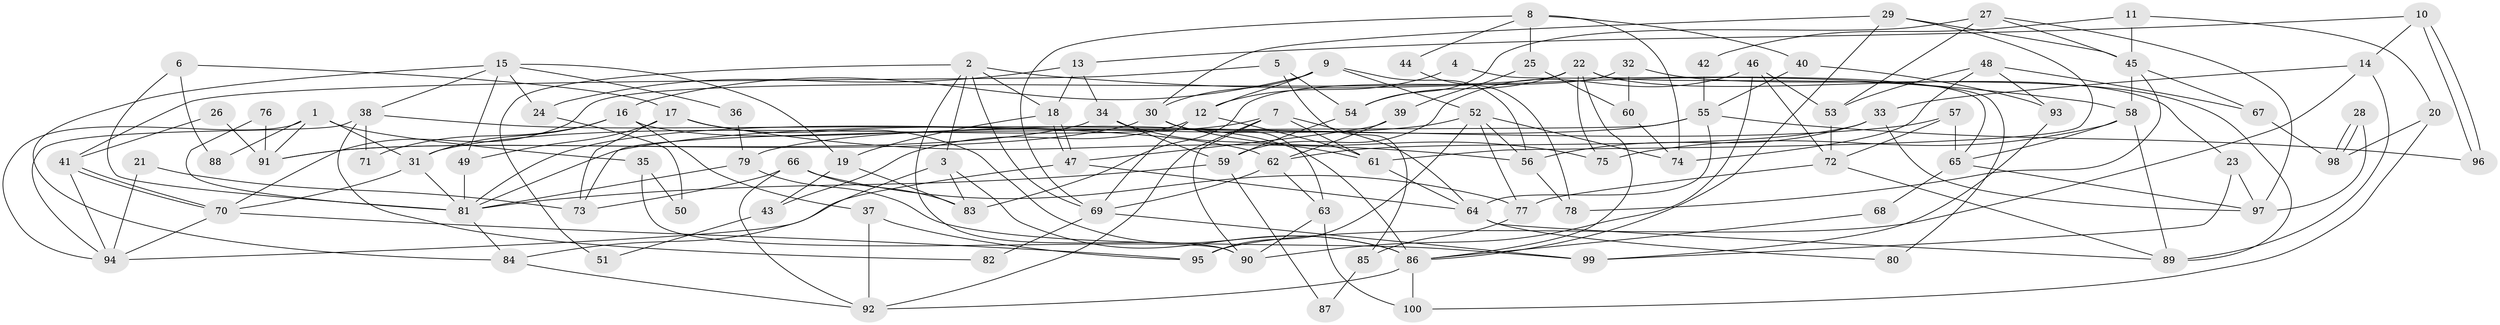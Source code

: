 // Generated by graph-tools (version 1.1) at 2025/11/02/21/25 10:11:14]
// undirected, 100 vertices, 200 edges
graph export_dot {
graph [start="1"]
  node [color=gray90,style=filled];
  1;
  2;
  3;
  4;
  5;
  6;
  7;
  8;
  9;
  10;
  11;
  12;
  13;
  14;
  15;
  16;
  17;
  18;
  19;
  20;
  21;
  22;
  23;
  24;
  25;
  26;
  27;
  28;
  29;
  30;
  31;
  32;
  33;
  34;
  35;
  36;
  37;
  38;
  39;
  40;
  41;
  42;
  43;
  44;
  45;
  46;
  47;
  48;
  49;
  50;
  51;
  52;
  53;
  54;
  55;
  56;
  57;
  58;
  59;
  60;
  61;
  62;
  63;
  64;
  65;
  66;
  67;
  68;
  69;
  70;
  71;
  72;
  73;
  74;
  75;
  76;
  77;
  78;
  79;
  80;
  81;
  82;
  83;
  84;
  85;
  86;
  87;
  88;
  89;
  90;
  91;
  92;
  93;
  94;
  95;
  96;
  97;
  98;
  99;
  100;
  1 -- 31;
  1 -- 91;
  1 -- 35;
  1 -- 88;
  1 -- 94;
  2 -- 18;
  2 -- 58;
  2 -- 3;
  2 -- 51;
  2 -- 69;
  2 -- 90;
  3 -- 86;
  3 -- 83;
  3 -- 84;
  4 -- 65;
  4 -- 12;
  5 -- 41;
  5 -- 54;
  5 -- 85;
  6 -- 81;
  6 -- 17;
  6 -- 88;
  7 -- 90;
  7 -- 31;
  7 -- 61;
  7 -- 64;
  7 -- 92;
  8 -- 25;
  8 -- 69;
  8 -- 40;
  8 -- 44;
  8 -- 74;
  9 -- 16;
  9 -- 56;
  9 -- 12;
  9 -- 30;
  9 -- 52;
  10 -- 14;
  10 -- 96;
  10 -- 96;
  10 -- 13;
  11 -- 45;
  11 -- 20;
  11 -- 42;
  12 -- 61;
  12 -- 43;
  12 -- 69;
  13 -- 18;
  13 -- 24;
  13 -- 34;
  14 -- 95;
  14 -- 89;
  14 -- 33;
  15 -- 38;
  15 -- 84;
  15 -- 19;
  15 -- 24;
  15 -- 36;
  15 -- 49;
  16 -- 86;
  16 -- 37;
  16 -- 31;
  16 -- 71;
  17 -- 49;
  17 -- 56;
  17 -- 73;
  17 -- 86;
  18 -- 47;
  18 -- 47;
  18 -- 19;
  19 -- 83;
  19 -- 43;
  20 -- 98;
  20 -- 100;
  21 -- 94;
  21 -- 73;
  22 -- 23;
  22 -- 86;
  22 -- 54;
  22 -- 70;
  22 -- 75;
  22 -- 80;
  23 -- 99;
  23 -- 97;
  24 -- 50;
  25 -- 39;
  25 -- 60;
  26 -- 91;
  26 -- 41;
  27 -- 54;
  27 -- 53;
  27 -- 45;
  27 -- 97;
  28 -- 98;
  28 -- 98;
  28 -- 97;
  29 -- 30;
  29 -- 61;
  29 -- 45;
  29 -- 86;
  30 -- 63;
  30 -- 75;
  30 -- 91;
  31 -- 70;
  31 -- 81;
  32 -- 83;
  32 -- 89;
  32 -- 60;
  33 -- 97;
  33 -- 56;
  33 -- 62;
  34 -- 61;
  34 -- 59;
  34 -- 91;
  35 -- 90;
  35 -- 50;
  36 -- 79;
  37 -- 95;
  37 -- 92;
  38 -- 94;
  38 -- 62;
  38 -- 71;
  38 -- 82;
  39 -- 47;
  39 -- 62;
  40 -- 55;
  40 -- 93;
  41 -- 70;
  41 -- 70;
  41 -- 94;
  42 -- 55;
  43 -- 51;
  44 -- 78;
  45 -- 58;
  45 -- 67;
  45 -- 78;
  46 -- 53;
  46 -- 59;
  46 -- 72;
  46 -- 90;
  47 -- 94;
  47 -- 64;
  48 -- 74;
  48 -- 93;
  48 -- 53;
  48 -- 67;
  49 -- 81;
  52 -- 81;
  52 -- 56;
  52 -- 74;
  52 -- 77;
  52 -- 95;
  53 -- 72;
  54 -- 59;
  55 -- 64;
  55 -- 73;
  55 -- 79;
  55 -- 96;
  56 -- 78;
  57 -- 81;
  57 -- 72;
  57 -- 65;
  58 -- 75;
  58 -- 65;
  58 -- 89;
  59 -- 81;
  59 -- 87;
  60 -- 74;
  61 -- 64;
  62 -- 69;
  62 -- 63;
  63 -- 90;
  63 -- 100;
  64 -- 80;
  64 -- 89;
  65 -- 68;
  65 -- 97;
  66 -- 92;
  66 -- 77;
  66 -- 73;
  66 -- 83;
  67 -- 98;
  68 -- 86;
  69 -- 82;
  69 -- 99;
  70 -- 94;
  70 -- 95;
  72 -- 89;
  72 -- 77;
  76 -- 91;
  76 -- 81;
  77 -- 85;
  79 -- 81;
  79 -- 99;
  81 -- 84;
  84 -- 92;
  85 -- 87;
  86 -- 92;
  86 -- 100;
  93 -- 99;
}
